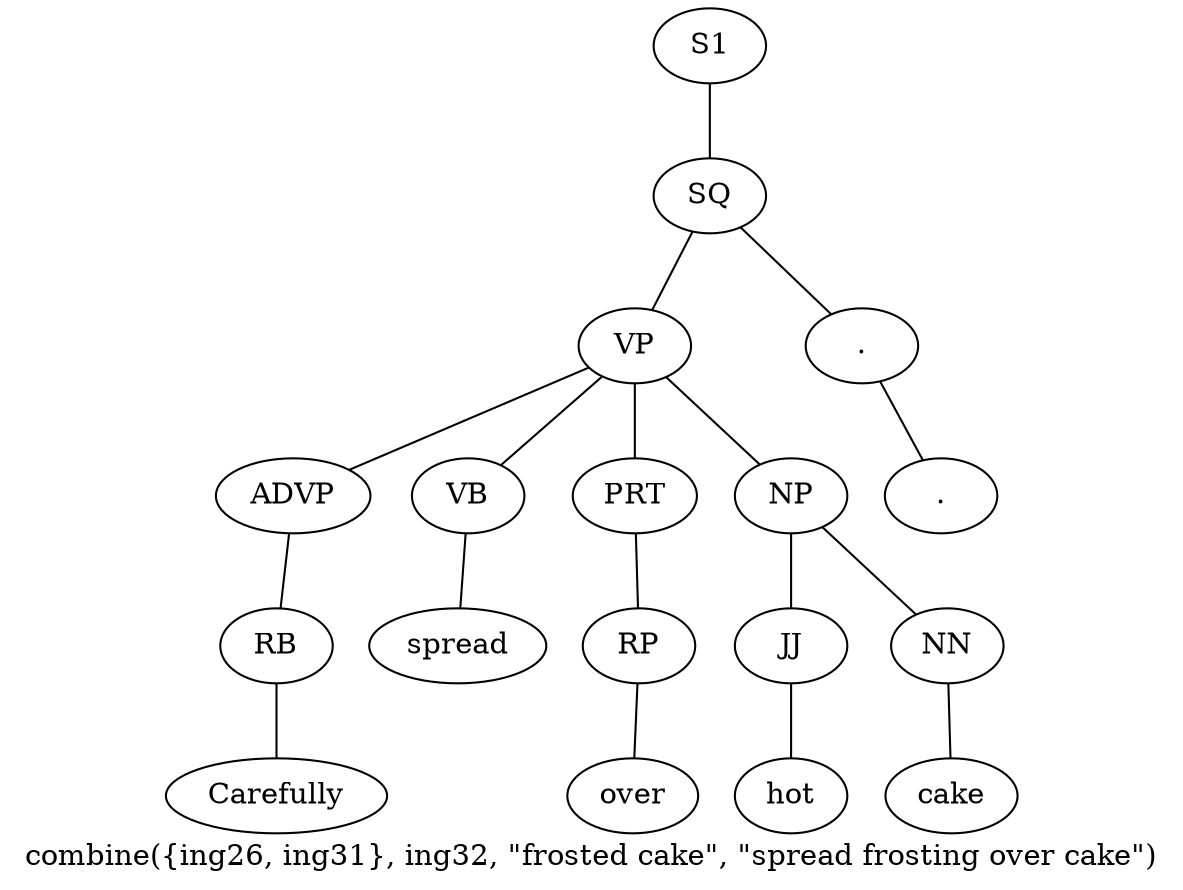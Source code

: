 graph SyntaxGraph {
	label = "combine({ing26, ing31}, ing32, \"frosted cake\", \"spread frosting over cake\")";
	Node0 [label="S1"];
	Node1 [label="SQ"];
	Node2 [label="VP"];
	Node3 [label="ADVP"];
	Node4 [label="RB"];
	Node5 [label="Carefully"];
	Node6 [label="VB"];
	Node7 [label="spread"];
	Node8 [label="PRT"];
	Node9 [label="RP"];
	Node10 [label="over"];
	Node11 [label="NP"];
	Node12 [label="JJ"];
	Node13 [label="hot"];
	Node14 [label="NN"];
	Node15 [label="cake"];
	Node16 [label="."];
	Node17 [label="."];

	Node0 -- Node1;
	Node1 -- Node2;
	Node1 -- Node16;
	Node2 -- Node3;
	Node2 -- Node6;
	Node2 -- Node8;
	Node2 -- Node11;
	Node3 -- Node4;
	Node4 -- Node5;
	Node6 -- Node7;
	Node8 -- Node9;
	Node9 -- Node10;
	Node11 -- Node12;
	Node11 -- Node14;
	Node12 -- Node13;
	Node14 -- Node15;
	Node16 -- Node17;
}